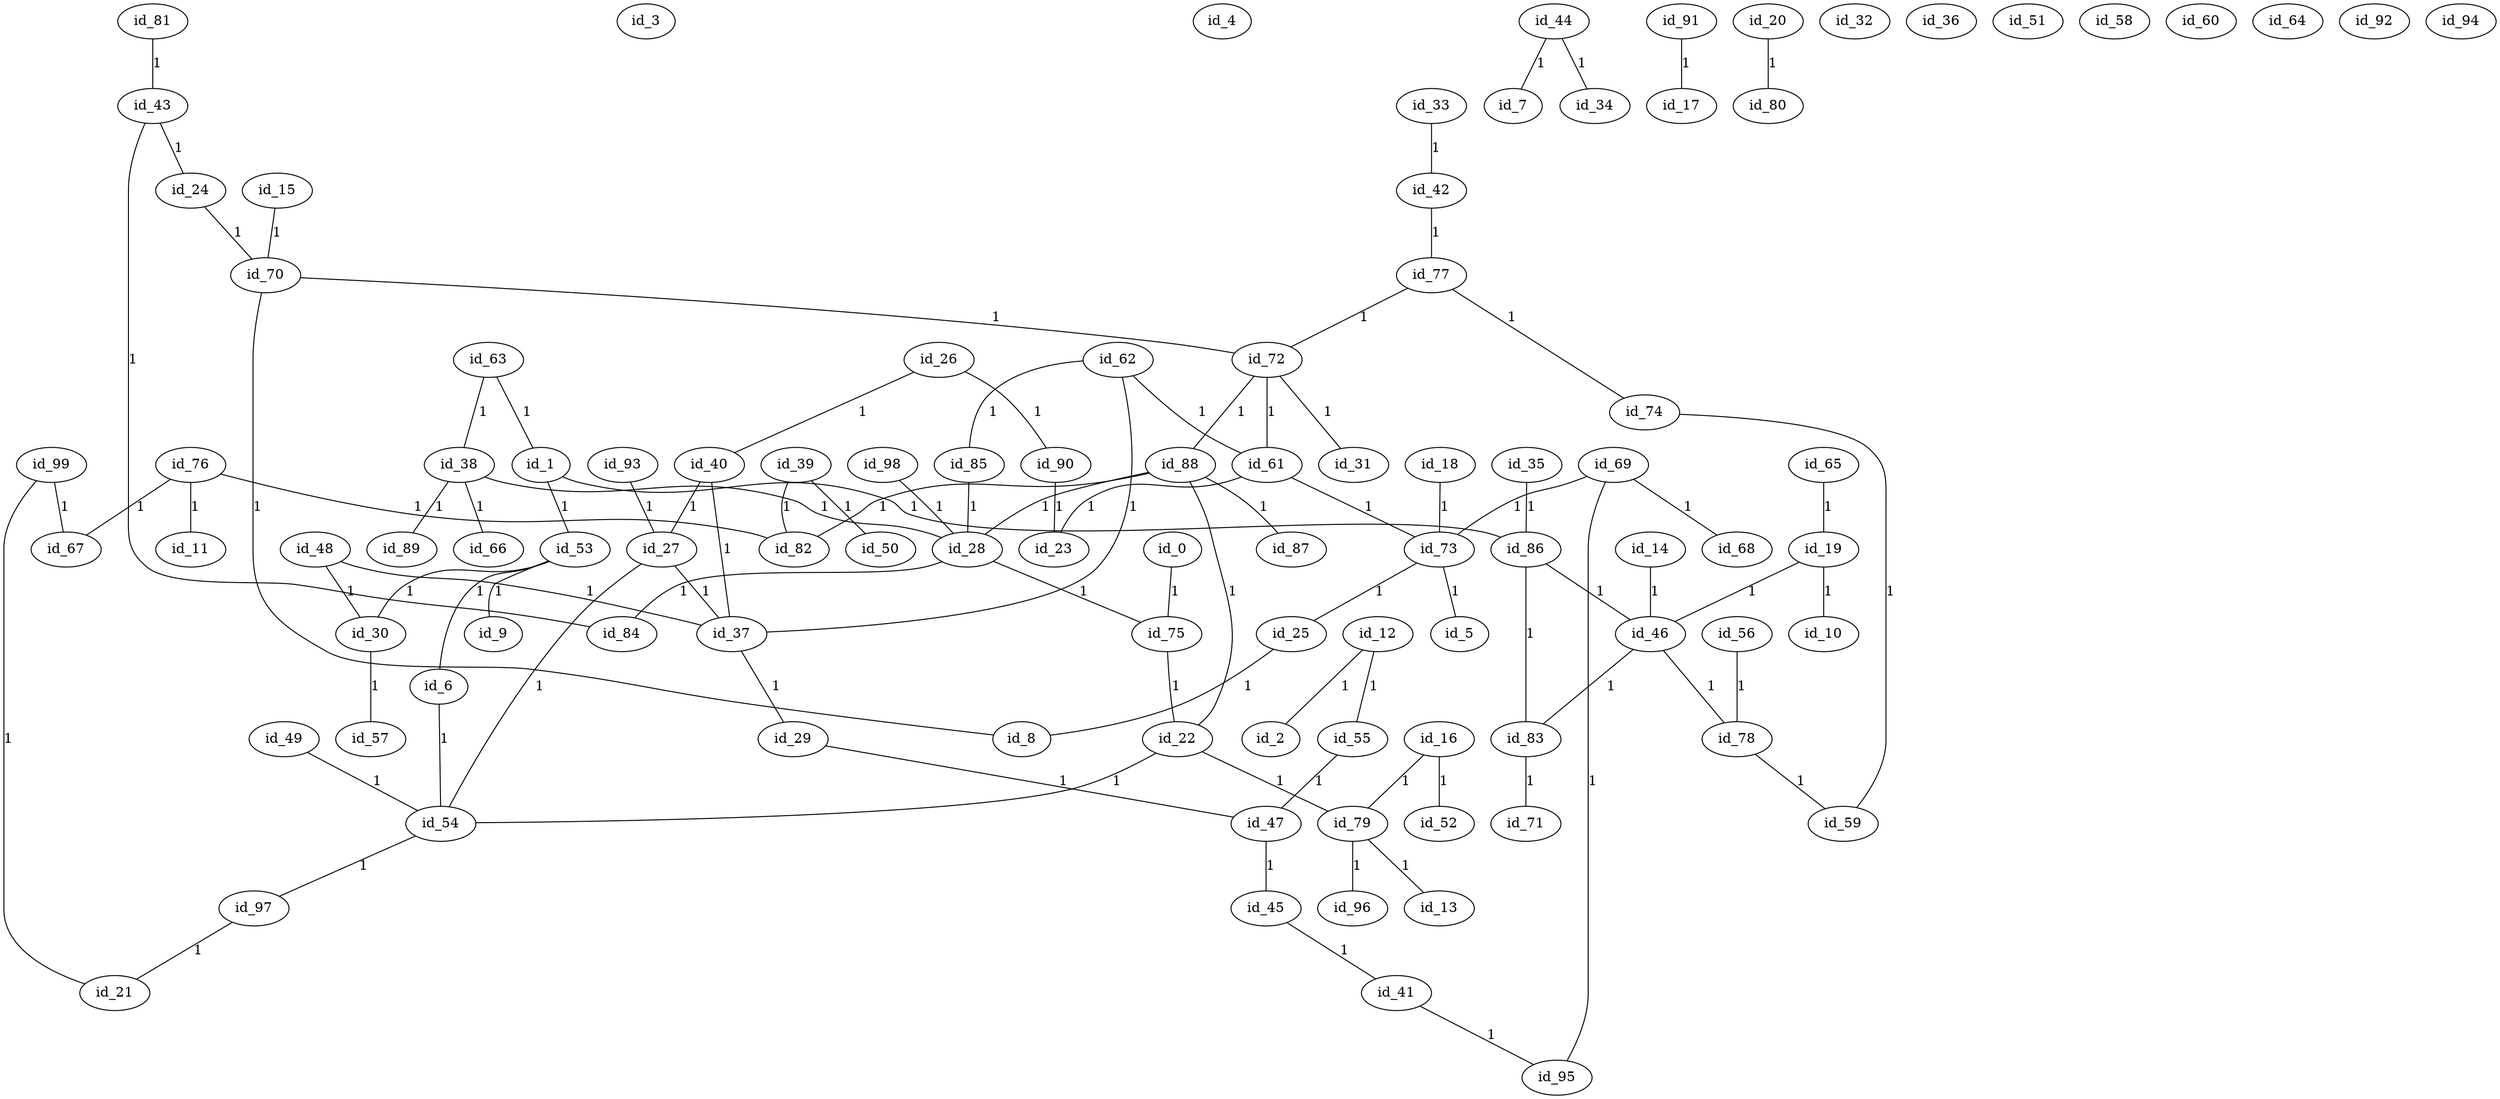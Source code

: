 graph GR{
id_0;
id_1;
id_2;
id_3;
id_4;
id_5;
id_6;
id_7;
id_8;
id_9;
id_10;
id_11;
id_12;
id_13;
id_14;
id_15;
id_16;
id_17;
id_18;
id_19;
id_20;
id_21;
id_22;
id_23;
id_24;
id_25;
id_26;
id_27;
id_28;
id_29;
id_30;
id_31;
id_32;
id_33;
id_34;
id_35;
id_36;
id_37;
id_38;
id_39;
id_40;
id_41;
id_42;
id_43;
id_44;
id_45;
id_46;
id_47;
id_48;
id_49;
id_50;
id_51;
id_52;
id_53;
id_54;
id_55;
id_56;
id_57;
id_58;
id_59;
id_60;
id_61;
id_62;
id_63;
id_64;
id_65;
id_66;
id_67;
id_68;
id_69;
id_70;
id_71;
id_72;
id_73;
id_74;
id_75;
id_76;
id_77;
id_78;
id_79;
id_80;
id_81;
id_82;
id_83;
id_84;
id_85;
id_86;
id_87;
id_88;
id_89;
id_90;
id_91;
id_92;
id_93;
id_94;
id_95;
id_96;
id_97;
id_98;
id_99;
id_8--id_70[label=1];
id_45--id_41[label=1];
id_62--id_85[label=1];
id_30--id_57[label=1];
id_76--id_11[label=1];
id_28--id_75[label=1];
id_88--id_22[label=1];
id_90--id_23[label=1];
id_78--id_59[label=1];
id_69--id_73[label=1];
id_29--id_47[label=1];
id_88--id_28[label=1];
id_70--id_72[label=1];
id_69--id_95[label=1];
id_76--id_82[label=1];
id_48--id_37[label=1];
id_81--id_43[label=1];
id_26--id_90[label=1];
id_1--id_53[label=1];
id_77--id_72[label=1];
id_1--id_86[label=1];
id_48--id_30[label=1];
id_93--id_27[label=1];
id_38--id_28[label=1];
id_53--id_30[label=1];
id_27--id_37[label=1];
id_49--id_54[label=1];
id_98--id_28[label=1];
id_61--id_73[label=1];
id_99--id_21[label=1];
id_61--id_23[label=1];
id_75--id_22[label=1];
id_40--id_37[label=1];
id_91--id_17[label=1];
id_88--id_87[label=1];
id_39--id_82[label=1];
id_53--id_9[label=1];
id_16--id_79[label=1];
id_33--id_42[label=1];
id_19--id_10[label=1];
id_35--id_86[label=1];
id_6--id_54[label=1];
id_20--id_80[label=1];
id_56--id_78[label=1];
id_53--id_6[label=1];
id_16--id_52[label=1];
id_43--id_24[label=1];
id_22--id_79[label=1];
id_47--id_45[label=1];
id_62--id_37[label=1];
id_86--id_83[label=1];
id_79--id_96[label=1];
id_24--id_70[label=1];
id_65--id_19[label=1];
id_74--id_59[label=1];
id_12--id_2[label=1];
id_76--id_67[label=1];
id_37--id_29[label=1];
id_44--id_34[label=1];
id_44--id_7[label=1];
id_73--id_5[label=1];
id_14--id_46[label=1];
id_22--id_54[label=1];
id_39--id_50[label=1];
id_69--id_68[label=1];
id_28--id_84[label=1];
id_41--id_95[label=1];
id_99--id_67[label=1];
id_72--id_88[label=1];
id_46--id_78[label=1];
id_72--id_61[label=1];
id_40--id_27[label=1];
id_19--id_46[label=1];
id_79--id_13[label=1];
id_38--id_66[label=1];
id_54--id_97[label=1];
id_97--id_21[label=1];
id_55--id_47[label=1];
id_42--id_77[label=1];
id_18--id_73[label=1];
id_63--id_38[label=1];
id_25--id_8[label=1];
id_88--id_82[label=1];
id_0--id_75[label=1];
id_72--id_31[label=1];
id_73--id_25[label=1];
id_77--id_74[label=1];
id_85--id_28[label=1];
id_27--id_54[label=1];
id_63--id_1[label=1];
id_38--id_89[label=1];
id_46--id_83[label=1];
id_43--id_84[label=1];
id_62--id_61[label=1];
id_12--id_55[label=1];
id_26--id_40[label=1];
id_83--id_71[label=1];
id_86--id_46[label=1];
id_15--id_70[label=1];
}